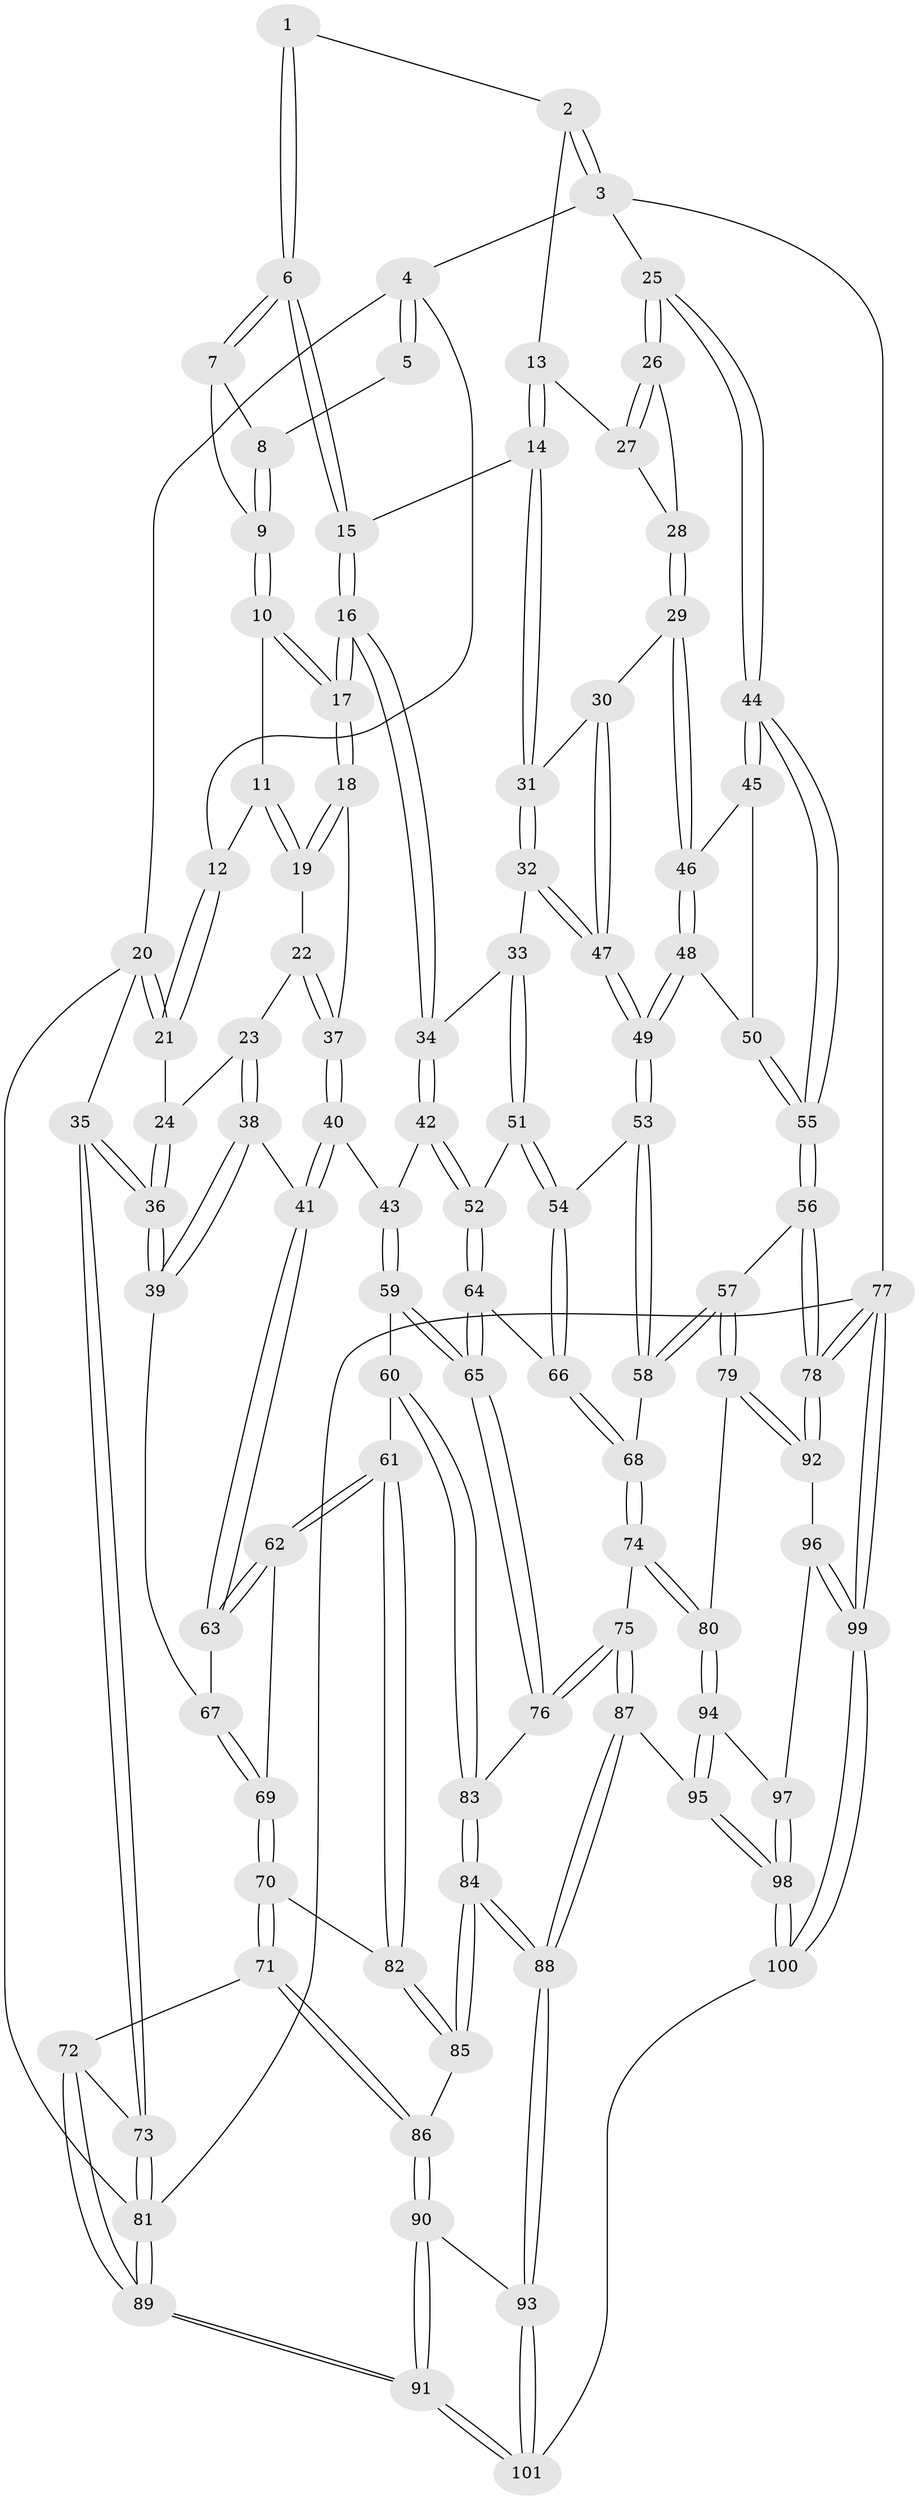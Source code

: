 // Generated by graph-tools (version 1.1) at 2025/51/03/09/25 03:51:02]
// undirected, 101 vertices, 249 edges
graph export_dot {
graph [start="1"]
  node [color=gray90,style=filled];
  1 [pos="+0.6175291054109232+0"];
  2 [pos="+0.8877564631524766+0"];
  3 [pos="+1+0"];
  4 [pos="+0.28033742338985335+0"];
  5 [pos="+0.5120158272421379+0"];
  6 [pos="+0.6190875126712305+0.11423281830436283"];
  7 [pos="+0.5651482257785962+0.0519068541136483"];
  8 [pos="+0.5446007050618534+0.02052704717349641"];
  9 [pos="+0.5039738875875205+0.07457855385780833"];
  10 [pos="+0.496145077455499+0.08299662838038868"];
  11 [pos="+0.30368148076520635+0"];
  12 [pos="+0.27859965746061+0"];
  13 [pos="+0.8349994343118795+0"];
  14 [pos="+0.7144804614698863+0.11232129664359757"];
  15 [pos="+0.62129525889958+0.12109635614675461"];
  16 [pos="+0.5347716596421466+0.20254587060155627"];
  17 [pos="+0.528085031475175+0.19956734885112956"];
  18 [pos="+0.4602650238776098+0.19511740201560887"];
  19 [pos="+0.35942311743738303+0.03977592112403499"];
  20 [pos="+0+0.14773823176633943"];
  21 [pos="+0.19255150873002894+0.019267705958186325"];
  22 [pos="+0.3282227161643162+0.20151329656737252"];
  23 [pos="+0.318218883687392+0.20336933842229574"];
  24 [pos="+0.18481878519229614+0.09522536630220114"];
  25 [pos="+1+0.2076786868084078"];
  26 [pos="+1+0.1871119716632311"];
  27 [pos="+0.8785620987549636+0.09144319983123468"];
  28 [pos="+0.8624605841554743+0.21998981314045385"];
  29 [pos="+0.8537847587887585+0.23022654669652717"];
  30 [pos="+0.8532010244578365+0.2303308409733234"];
  31 [pos="+0.7507732905254579+0.19348438407143942"];
  32 [pos="+0.691006311742474+0.27914970904926506"];
  33 [pos="+0.6142278334228224+0.27896667883089993"];
  34 [pos="+0.5444074436274488+0.2272574916125096"];
  35 [pos="+0+0.386289808906345"];
  36 [pos="+0.04196411863375813+0.3550716503791331"];
  37 [pos="+0.40474777590191086+0.21928789555073153"];
  38 [pos="+0.2133863883034251+0.364628318752179"];
  39 [pos="+0.06712359457389734+0.360615408573613"];
  40 [pos="+0.36307721628400647+0.3766146978611357"];
  41 [pos="+0.27168056765404164+0.38824944994454097"];
  42 [pos="+0.47118807689677256+0.38635018471840876"];
  43 [pos="+0.42151400323578764+0.39877230388608076"];
  44 [pos="+1+0.41922844068688725"];
  45 [pos="+0.91612430871404+0.305260422333864"];
  46 [pos="+0.8771432483520397+0.2640981798017857"];
  47 [pos="+0.7619733849025703+0.3627119809442138"];
  48 [pos="+0.8373006690449871+0.3852822163726885"];
  49 [pos="+0.769636479881033+0.4139961286785219"];
  50 [pos="+0.859406221756014+0.380341821269777"];
  51 [pos="+0.6165861366625783+0.3611665406654634"];
  52 [pos="+0.5462269229905033+0.4337680685805789"];
  53 [pos="+0.7666887919770073+0.4232380379546293"];
  54 [pos="+0.7361424307236956+0.4497947791414346"];
  55 [pos="+1+0.4777934346429698"];
  56 [pos="+1+0.5204914267262416"];
  57 [pos="+1+0.5530997008572448"];
  58 [pos="+0.9381029358103634+0.5220527240568765"];
  59 [pos="+0.4268265715468798+0.5992939090040974"];
  60 [pos="+0.4061840055973458+0.6066620802268327"];
  61 [pos="+0.3561830037886687+0.6058950289135765"];
  62 [pos="+0.34790100257048096+0.5958673191100197"];
  63 [pos="+0.3071661108944274+0.5195487293590851"];
  64 [pos="+0.5788715689809177+0.5056480849913384"];
  65 [pos="+0.5365953993319914+0.6124288171771857"];
  66 [pos="+0.7312073427652404+0.45867629914858954"];
  67 [pos="+0.20159531899340558+0.5417538963532058"];
  68 [pos="+0.7499181397797072+0.5689443034918098"];
  69 [pos="+0.2076149544437882+0.5624841944871273"];
  70 [pos="+0.16875175531267333+0.6825193885013804"];
  71 [pos="+0.14499821313539887+0.6972285594383221"];
  72 [pos="+0.1445219515619188+0.6971244501252877"];
  73 [pos="+0+0.4936845412857321"];
  74 [pos="+0.7344724843643966+0.721043257007413"];
  75 [pos="+0.6205876835583597+0.7135680943608241"];
  76 [pos="+0.5720156874933127+0.6561747760049285"];
  77 [pos="+1+1"];
  78 [pos="+1+0.8306837603875503"];
  79 [pos="+0.8016636642816498+0.7198000461203707"];
  80 [pos="+0.7353019179281646+0.721555470191761"];
  81 [pos="+0+1"];
  82 [pos="+0.3110810913752447+0.6480614077876868"];
  83 [pos="+0.4073576497912577+0.7590432742905717"];
  84 [pos="+0.40373962798712754+0.8356491465079341"];
  85 [pos="+0.3166696112751464+0.7572583917863306"];
  86 [pos="+0.20106716640276917+0.7948419993003794"];
  87 [pos="+0.5083491234776486+0.8600266369930583"];
  88 [pos="+0.4386657397006381+0.9140366156448216"];
  89 [pos="+0+1"];
  90 [pos="+0.20120578471790962+0.7963145418507853"];
  91 [pos="+0+1"];
  92 [pos="+0.9396659638884153+0.8351488656428229"];
  93 [pos="+0.4044237800870166+0.9952106560724647"];
  94 [pos="+0.7364073212446938+0.741029336922103"];
  95 [pos="+0.7176310501127346+0.9451923423842613"];
  96 [pos="+0.8862793054929701+0.9220470161519406"];
  97 [pos="+0.834743034795383+0.900340190066317"];
  98 [pos="+0.718083938683987+0.9468181636873859"];
  99 [pos="+0.8700261338880309+1"];
  100 [pos="+0.7341875150507676+1"];
  101 [pos="+0.3866127494322935+1"];
  1 -- 2;
  1 -- 6;
  1 -- 6;
  2 -- 3;
  2 -- 3;
  2 -- 13;
  3 -- 4;
  3 -- 25;
  3 -- 77;
  4 -- 5;
  4 -- 5;
  4 -- 12;
  4 -- 20;
  5 -- 8;
  6 -- 7;
  6 -- 7;
  6 -- 15;
  6 -- 15;
  7 -- 8;
  7 -- 9;
  8 -- 9;
  8 -- 9;
  9 -- 10;
  9 -- 10;
  10 -- 11;
  10 -- 17;
  10 -- 17;
  11 -- 12;
  11 -- 19;
  11 -- 19;
  12 -- 21;
  12 -- 21;
  13 -- 14;
  13 -- 14;
  13 -- 27;
  14 -- 15;
  14 -- 31;
  14 -- 31;
  15 -- 16;
  15 -- 16;
  16 -- 17;
  16 -- 17;
  16 -- 34;
  16 -- 34;
  17 -- 18;
  17 -- 18;
  18 -- 19;
  18 -- 19;
  18 -- 37;
  19 -- 22;
  20 -- 21;
  20 -- 21;
  20 -- 35;
  20 -- 81;
  21 -- 24;
  22 -- 23;
  22 -- 37;
  22 -- 37;
  23 -- 24;
  23 -- 38;
  23 -- 38;
  24 -- 36;
  24 -- 36;
  25 -- 26;
  25 -- 26;
  25 -- 44;
  25 -- 44;
  26 -- 27;
  26 -- 27;
  26 -- 28;
  27 -- 28;
  28 -- 29;
  28 -- 29;
  29 -- 30;
  29 -- 46;
  29 -- 46;
  30 -- 31;
  30 -- 47;
  30 -- 47;
  31 -- 32;
  31 -- 32;
  32 -- 33;
  32 -- 47;
  32 -- 47;
  33 -- 34;
  33 -- 51;
  33 -- 51;
  34 -- 42;
  34 -- 42;
  35 -- 36;
  35 -- 36;
  35 -- 73;
  35 -- 73;
  36 -- 39;
  36 -- 39;
  37 -- 40;
  37 -- 40;
  38 -- 39;
  38 -- 39;
  38 -- 41;
  39 -- 67;
  40 -- 41;
  40 -- 41;
  40 -- 43;
  41 -- 63;
  41 -- 63;
  42 -- 43;
  42 -- 52;
  42 -- 52;
  43 -- 59;
  43 -- 59;
  44 -- 45;
  44 -- 45;
  44 -- 55;
  44 -- 55;
  45 -- 46;
  45 -- 50;
  46 -- 48;
  46 -- 48;
  47 -- 49;
  47 -- 49;
  48 -- 49;
  48 -- 49;
  48 -- 50;
  49 -- 53;
  49 -- 53;
  50 -- 55;
  50 -- 55;
  51 -- 52;
  51 -- 54;
  51 -- 54;
  52 -- 64;
  52 -- 64;
  53 -- 54;
  53 -- 58;
  53 -- 58;
  54 -- 66;
  54 -- 66;
  55 -- 56;
  55 -- 56;
  56 -- 57;
  56 -- 78;
  56 -- 78;
  57 -- 58;
  57 -- 58;
  57 -- 79;
  57 -- 79;
  58 -- 68;
  59 -- 60;
  59 -- 65;
  59 -- 65;
  60 -- 61;
  60 -- 83;
  60 -- 83;
  61 -- 62;
  61 -- 62;
  61 -- 82;
  61 -- 82;
  62 -- 63;
  62 -- 63;
  62 -- 69;
  63 -- 67;
  64 -- 65;
  64 -- 65;
  64 -- 66;
  65 -- 76;
  65 -- 76;
  66 -- 68;
  66 -- 68;
  67 -- 69;
  67 -- 69;
  68 -- 74;
  68 -- 74;
  69 -- 70;
  69 -- 70;
  70 -- 71;
  70 -- 71;
  70 -- 82;
  71 -- 72;
  71 -- 86;
  71 -- 86;
  72 -- 73;
  72 -- 89;
  72 -- 89;
  73 -- 81;
  73 -- 81;
  74 -- 75;
  74 -- 80;
  74 -- 80;
  75 -- 76;
  75 -- 76;
  75 -- 87;
  75 -- 87;
  76 -- 83;
  77 -- 78;
  77 -- 78;
  77 -- 99;
  77 -- 99;
  77 -- 81;
  78 -- 92;
  78 -- 92;
  79 -- 80;
  79 -- 92;
  79 -- 92;
  80 -- 94;
  80 -- 94;
  81 -- 89;
  81 -- 89;
  82 -- 85;
  82 -- 85;
  83 -- 84;
  83 -- 84;
  84 -- 85;
  84 -- 85;
  84 -- 88;
  84 -- 88;
  85 -- 86;
  86 -- 90;
  86 -- 90;
  87 -- 88;
  87 -- 88;
  87 -- 95;
  88 -- 93;
  88 -- 93;
  89 -- 91;
  89 -- 91;
  90 -- 91;
  90 -- 91;
  90 -- 93;
  91 -- 101;
  91 -- 101;
  92 -- 96;
  93 -- 101;
  93 -- 101;
  94 -- 95;
  94 -- 95;
  94 -- 97;
  95 -- 98;
  95 -- 98;
  96 -- 97;
  96 -- 99;
  96 -- 99;
  97 -- 98;
  97 -- 98;
  98 -- 100;
  98 -- 100;
  99 -- 100;
  99 -- 100;
  100 -- 101;
}
